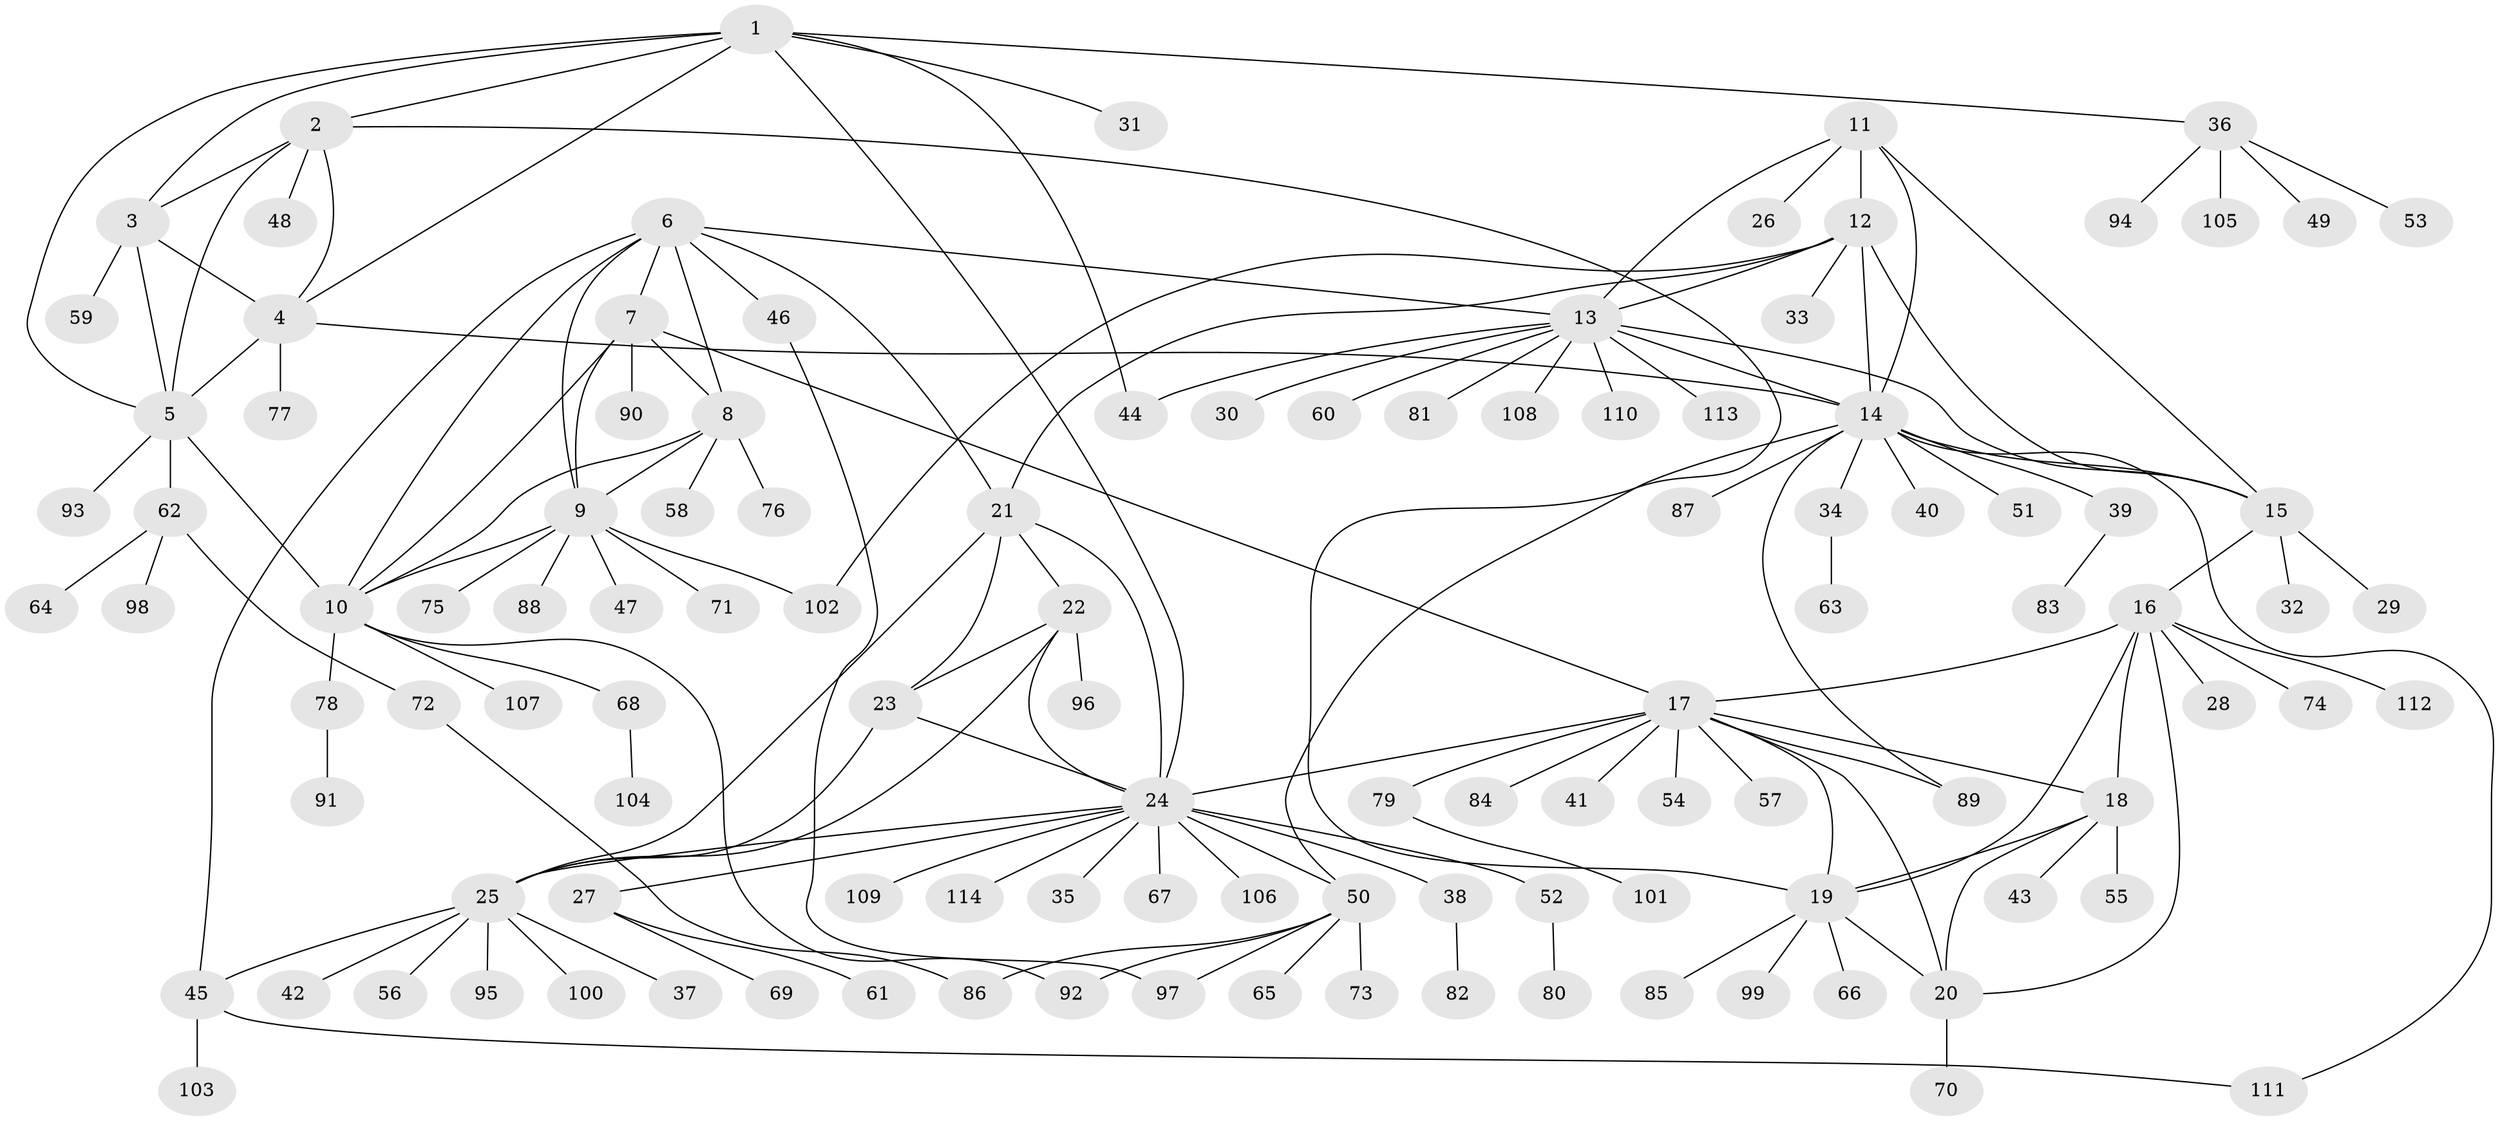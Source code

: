 // Generated by graph-tools (version 1.1) at 2025/37/03/09/25 02:37:44]
// undirected, 114 vertices, 158 edges
graph export_dot {
graph [start="1"]
  node [color=gray90,style=filled];
  1;
  2;
  3;
  4;
  5;
  6;
  7;
  8;
  9;
  10;
  11;
  12;
  13;
  14;
  15;
  16;
  17;
  18;
  19;
  20;
  21;
  22;
  23;
  24;
  25;
  26;
  27;
  28;
  29;
  30;
  31;
  32;
  33;
  34;
  35;
  36;
  37;
  38;
  39;
  40;
  41;
  42;
  43;
  44;
  45;
  46;
  47;
  48;
  49;
  50;
  51;
  52;
  53;
  54;
  55;
  56;
  57;
  58;
  59;
  60;
  61;
  62;
  63;
  64;
  65;
  66;
  67;
  68;
  69;
  70;
  71;
  72;
  73;
  74;
  75;
  76;
  77;
  78;
  79;
  80;
  81;
  82;
  83;
  84;
  85;
  86;
  87;
  88;
  89;
  90;
  91;
  92;
  93;
  94;
  95;
  96;
  97;
  98;
  99;
  100;
  101;
  102;
  103;
  104;
  105;
  106;
  107;
  108;
  109;
  110;
  111;
  112;
  113;
  114;
  1 -- 2;
  1 -- 3;
  1 -- 4;
  1 -- 5;
  1 -- 24;
  1 -- 31;
  1 -- 36;
  1 -- 44;
  2 -- 3;
  2 -- 4;
  2 -- 5;
  2 -- 19;
  2 -- 48;
  3 -- 4;
  3 -- 5;
  3 -- 59;
  4 -- 5;
  4 -- 14;
  4 -- 77;
  5 -- 10;
  5 -- 62;
  5 -- 93;
  6 -- 7;
  6 -- 8;
  6 -- 9;
  6 -- 10;
  6 -- 13;
  6 -- 21;
  6 -- 45;
  6 -- 46;
  7 -- 8;
  7 -- 9;
  7 -- 10;
  7 -- 17;
  7 -- 90;
  8 -- 9;
  8 -- 10;
  8 -- 58;
  8 -- 76;
  9 -- 10;
  9 -- 47;
  9 -- 71;
  9 -- 75;
  9 -- 88;
  9 -- 102;
  10 -- 68;
  10 -- 78;
  10 -- 92;
  10 -- 107;
  11 -- 12;
  11 -- 13;
  11 -- 14;
  11 -- 15;
  11 -- 26;
  12 -- 13;
  12 -- 14;
  12 -- 15;
  12 -- 21;
  12 -- 33;
  12 -- 102;
  13 -- 14;
  13 -- 15;
  13 -- 30;
  13 -- 44;
  13 -- 60;
  13 -- 81;
  13 -- 108;
  13 -- 110;
  13 -- 113;
  14 -- 15;
  14 -- 34;
  14 -- 39;
  14 -- 40;
  14 -- 50;
  14 -- 51;
  14 -- 87;
  14 -- 89;
  14 -- 111;
  15 -- 16;
  15 -- 29;
  15 -- 32;
  16 -- 17;
  16 -- 18;
  16 -- 19;
  16 -- 20;
  16 -- 28;
  16 -- 74;
  16 -- 112;
  17 -- 18;
  17 -- 19;
  17 -- 20;
  17 -- 24;
  17 -- 41;
  17 -- 54;
  17 -- 57;
  17 -- 79;
  17 -- 84;
  17 -- 89;
  18 -- 19;
  18 -- 20;
  18 -- 43;
  18 -- 55;
  19 -- 20;
  19 -- 66;
  19 -- 85;
  19 -- 99;
  20 -- 70;
  21 -- 22;
  21 -- 23;
  21 -- 24;
  21 -- 25;
  22 -- 23;
  22 -- 24;
  22 -- 25;
  22 -- 96;
  23 -- 24;
  23 -- 25;
  24 -- 25;
  24 -- 27;
  24 -- 35;
  24 -- 38;
  24 -- 50;
  24 -- 52;
  24 -- 67;
  24 -- 106;
  24 -- 109;
  24 -- 114;
  25 -- 37;
  25 -- 42;
  25 -- 45;
  25 -- 56;
  25 -- 95;
  25 -- 100;
  27 -- 61;
  27 -- 69;
  34 -- 63;
  36 -- 49;
  36 -- 53;
  36 -- 94;
  36 -- 105;
  38 -- 82;
  39 -- 83;
  45 -- 103;
  45 -- 111;
  46 -- 97;
  50 -- 65;
  50 -- 73;
  50 -- 86;
  50 -- 92;
  50 -- 97;
  52 -- 80;
  62 -- 64;
  62 -- 72;
  62 -- 98;
  68 -- 104;
  72 -- 86;
  78 -- 91;
  79 -- 101;
}
